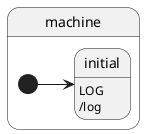 @startuml
left to right direction
state "machine" as machine {
  [*] --> machine.initial

  state "initial" as machine.initial {
    machine.initial : LOG\l/log
  }
}
@enduml
